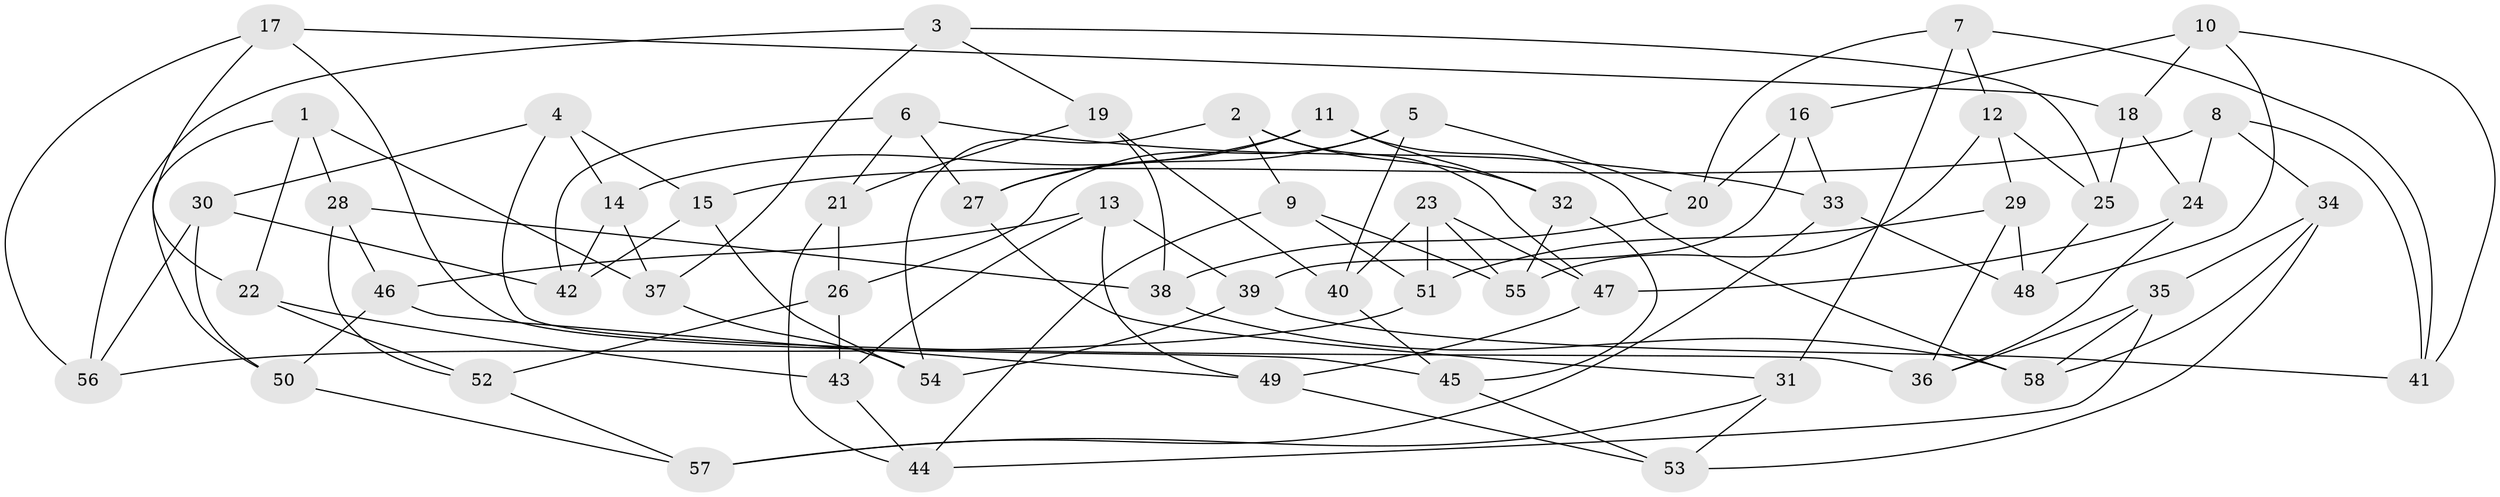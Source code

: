 // Generated by graph-tools (version 1.1) at 2025/58/03/09/25 04:58:39]
// undirected, 58 vertices, 116 edges
graph export_dot {
graph [start="1"]
  node [color=gray90,style=filled];
  1;
  2;
  3;
  4;
  5;
  6;
  7;
  8;
  9;
  10;
  11;
  12;
  13;
  14;
  15;
  16;
  17;
  18;
  19;
  20;
  21;
  22;
  23;
  24;
  25;
  26;
  27;
  28;
  29;
  30;
  31;
  32;
  33;
  34;
  35;
  36;
  37;
  38;
  39;
  40;
  41;
  42;
  43;
  44;
  45;
  46;
  47;
  48;
  49;
  50;
  51;
  52;
  53;
  54;
  55;
  56;
  57;
  58;
  1 -- 28;
  1 -- 37;
  1 -- 22;
  1 -- 50;
  2 -- 32;
  2 -- 54;
  2 -- 47;
  2 -- 9;
  3 -- 37;
  3 -- 56;
  3 -- 25;
  3 -- 19;
  4 -- 14;
  4 -- 36;
  4 -- 15;
  4 -- 30;
  5 -- 40;
  5 -- 26;
  5 -- 20;
  5 -- 27;
  6 -- 21;
  6 -- 27;
  6 -- 33;
  6 -- 42;
  7 -- 20;
  7 -- 41;
  7 -- 12;
  7 -- 31;
  8 -- 41;
  8 -- 24;
  8 -- 34;
  8 -- 15;
  9 -- 44;
  9 -- 51;
  9 -- 55;
  10 -- 18;
  10 -- 16;
  10 -- 48;
  10 -- 41;
  11 -- 58;
  11 -- 14;
  11 -- 32;
  11 -- 27;
  12 -- 55;
  12 -- 25;
  12 -- 29;
  13 -- 43;
  13 -- 39;
  13 -- 49;
  13 -- 46;
  14 -- 42;
  14 -- 37;
  15 -- 42;
  15 -- 54;
  16 -- 33;
  16 -- 39;
  16 -- 20;
  17 -- 22;
  17 -- 56;
  17 -- 45;
  17 -- 18;
  18 -- 24;
  18 -- 25;
  19 -- 38;
  19 -- 40;
  19 -- 21;
  20 -- 38;
  21 -- 26;
  21 -- 44;
  22 -- 52;
  22 -- 43;
  23 -- 55;
  23 -- 40;
  23 -- 47;
  23 -- 51;
  24 -- 36;
  24 -- 47;
  25 -- 48;
  26 -- 52;
  26 -- 43;
  27 -- 31;
  28 -- 38;
  28 -- 46;
  28 -- 52;
  29 -- 48;
  29 -- 36;
  29 -- 51;
  30 -- 56;
  30 -- 50;
  30 -- 42;
  31 -- 57;
  31 -- 53;
  32 -- 55;
  32 -- 45;
  33 -- 48;
  33 -- 57;
  34 -- 35;
  34 -- 53;
  34 -- 58;
  35 -- 58;
  35 -- 44;
  35 -- 36;
  37 -- 54;
  38 -- 58;
  39 -- 41;
  39 -- 54;
  40 -- 45;
  43 -- 44;
  45 -- 53;
  46 -- 50;
  46 -- 49;
  47 -- 49;
  49 -- 53;
  50 -- 57;
  51 -- 56;
  52 -- 57;
}
